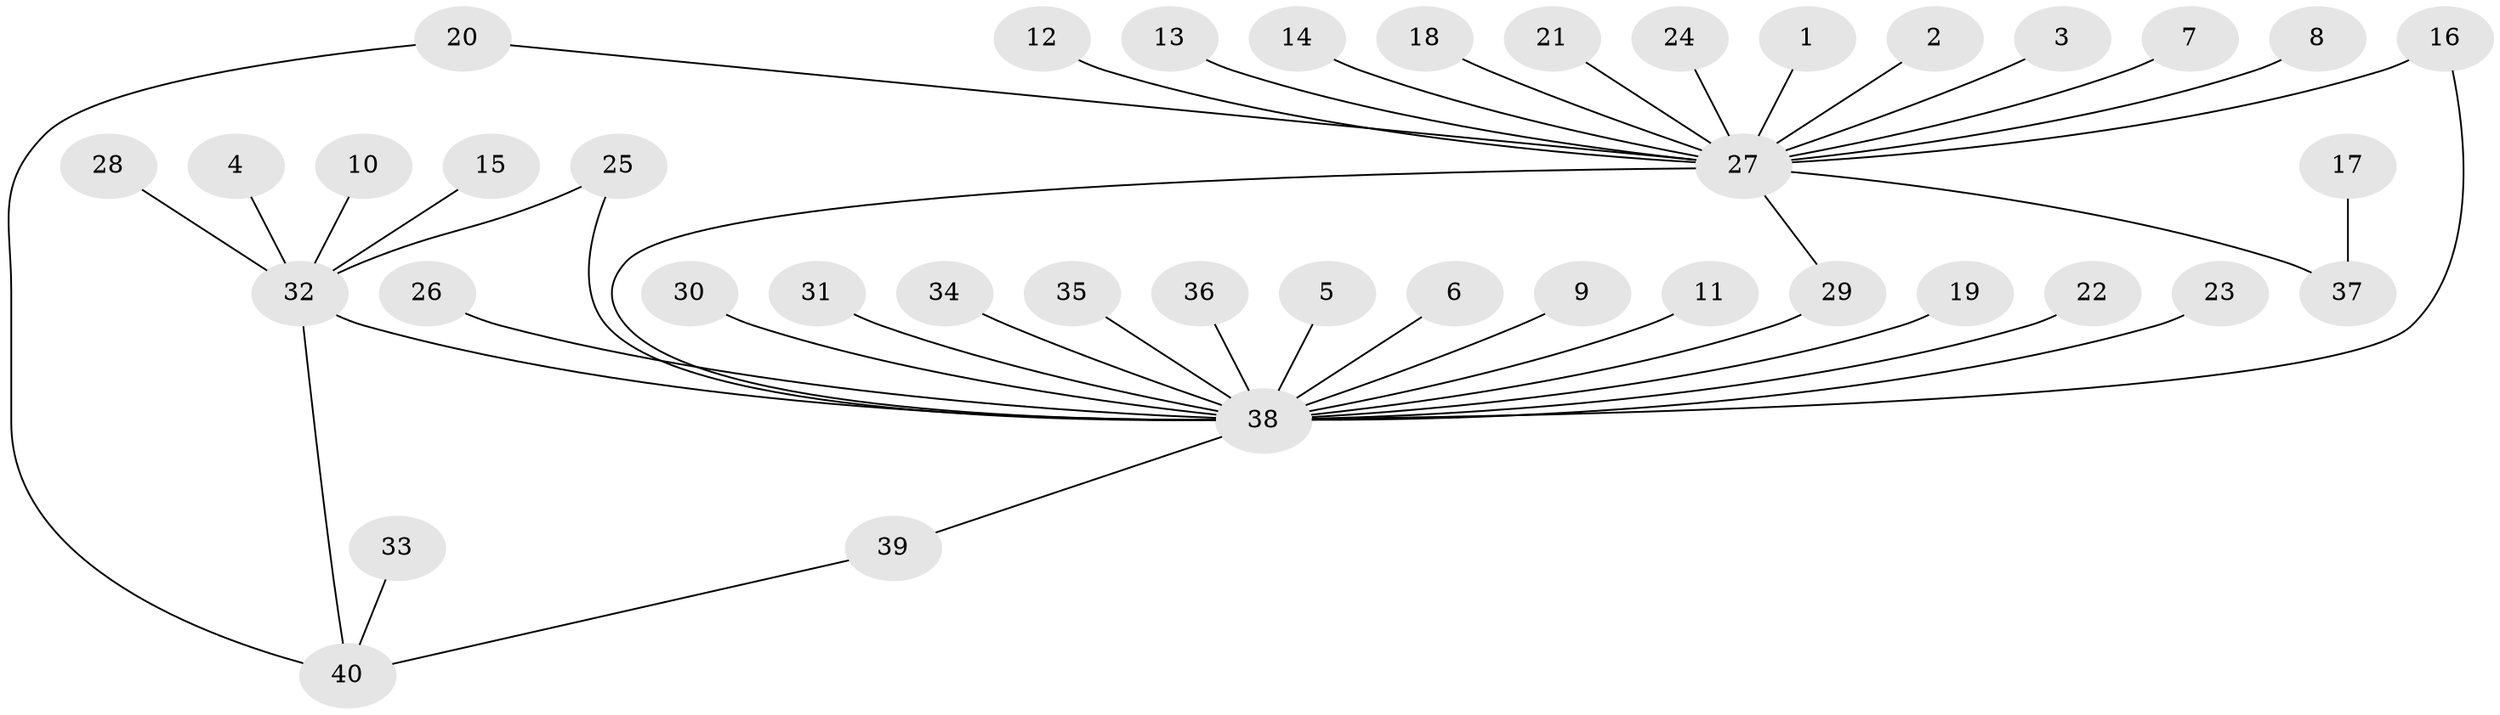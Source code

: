 // original degree distribution, {16: 0.012658227848101266, 17: 0.012658227848101266, 6: 0.02531645569620253, 1: 0.6455696202531646, 2: 0.16455696202531644, 4: 0.06329113924050633, 9: 0.012658227848101266, 3: 0.0379746835443038, 5: 0.02531645569620253}
// Generated by graph-tools (version 1.1) at 2025/49/03/09/25 03:49:48]
// undirected, 40 vertices, 44 edges
graph export_dot {
graph [start="1"]
  node [color=gray90,style=filled];
  1;
  2;
  3;
  4;
  5;
  6;
  7;
  8;
  9;
  10;
  11;
  12;
  13;
  14;
  15;
  16;
  17;
  18;
  19;
  20;
  21;
  22;
  23;
  24;
  25;
  26;
  27;
  28;
  29;
  30;
  31;
  32;
  33;
  34;
  35;
  36;
  37;
  38;
  39;
  40;
  1 -- 27 [weight=1.0];
  2 -- 27 [weight=1.0];
  3 -- 27 [weight=1.0];
  4 -- 32 [weight=1.0];
  5 -- 38 [weight=1.0];
  6 -- 38 [weight=1.0];
  7 -- 27 [weight=1.0];
  8 -- 27 [weight=1.0];
  9 -- 38 [weight=1.0];
  10 -- 32 [weight=1.0];
  11 -- 38 [weight=1.0];
  12 -- 27 [weight=1.0];
  13 -- 27 [weight=1.0];
  14 -- 27 [weight=1.0];
  15 -- 32 [weight=1.0];
  16 -- 27 [weight=1.0];
  16 -- 38 [weight=2.0];
  17 -- 37 [weight=1.0];
  18 -- 27 [weight=1.0];
  19 -- 38 [weight=1.0];
  20 -- 27 [weight=1.0];
  20 -- 40 [weight=1.0];
  21 -- 27 [weight=1.0];
  22 -- 38 [weight=1.0];
  23 -- 38 [weight=1.0];
  24 -- 27 [weight=1.0];
  25 -- 32 [weight=1.0];
  25 -- 38 [weight=1.0];
  26 -- 38 [weight=1.0];
  27 -- 29 [weight=1.0];
  27 -- 37 [weight=1.0];
  27 -- 38 [weight=1.0];
  28 -- 32 [weight=1.0];
  29 -- 38 [weight=1.0];
  30 -- 38 [weight=1.0];
  31 -- 38 [weight=1.0];
  32 -- 38 [weight=1.0];
  32 -- 40 [weight=1.0];
  33 -- 40 [weight=1.0];
  34 -- 38 [weight=1.0];
  35 -- 38 [weight=1.0];
  36 -- 38 [weight=1.0];
  38 -- 39 [weight=1.0];
  39 -- 40 [weight=1.0];
}
